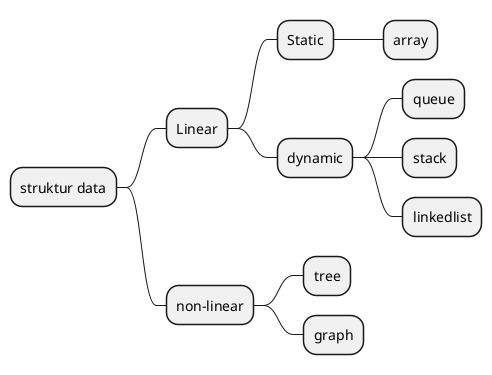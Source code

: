@startmindmap (struktur data)
* struktur data
** Linear
*** Static
**** array
***  dynamic
**** queue
**** stack
**** linkedlist
** non-linear
*** tree
*** graph
@endmindmap
